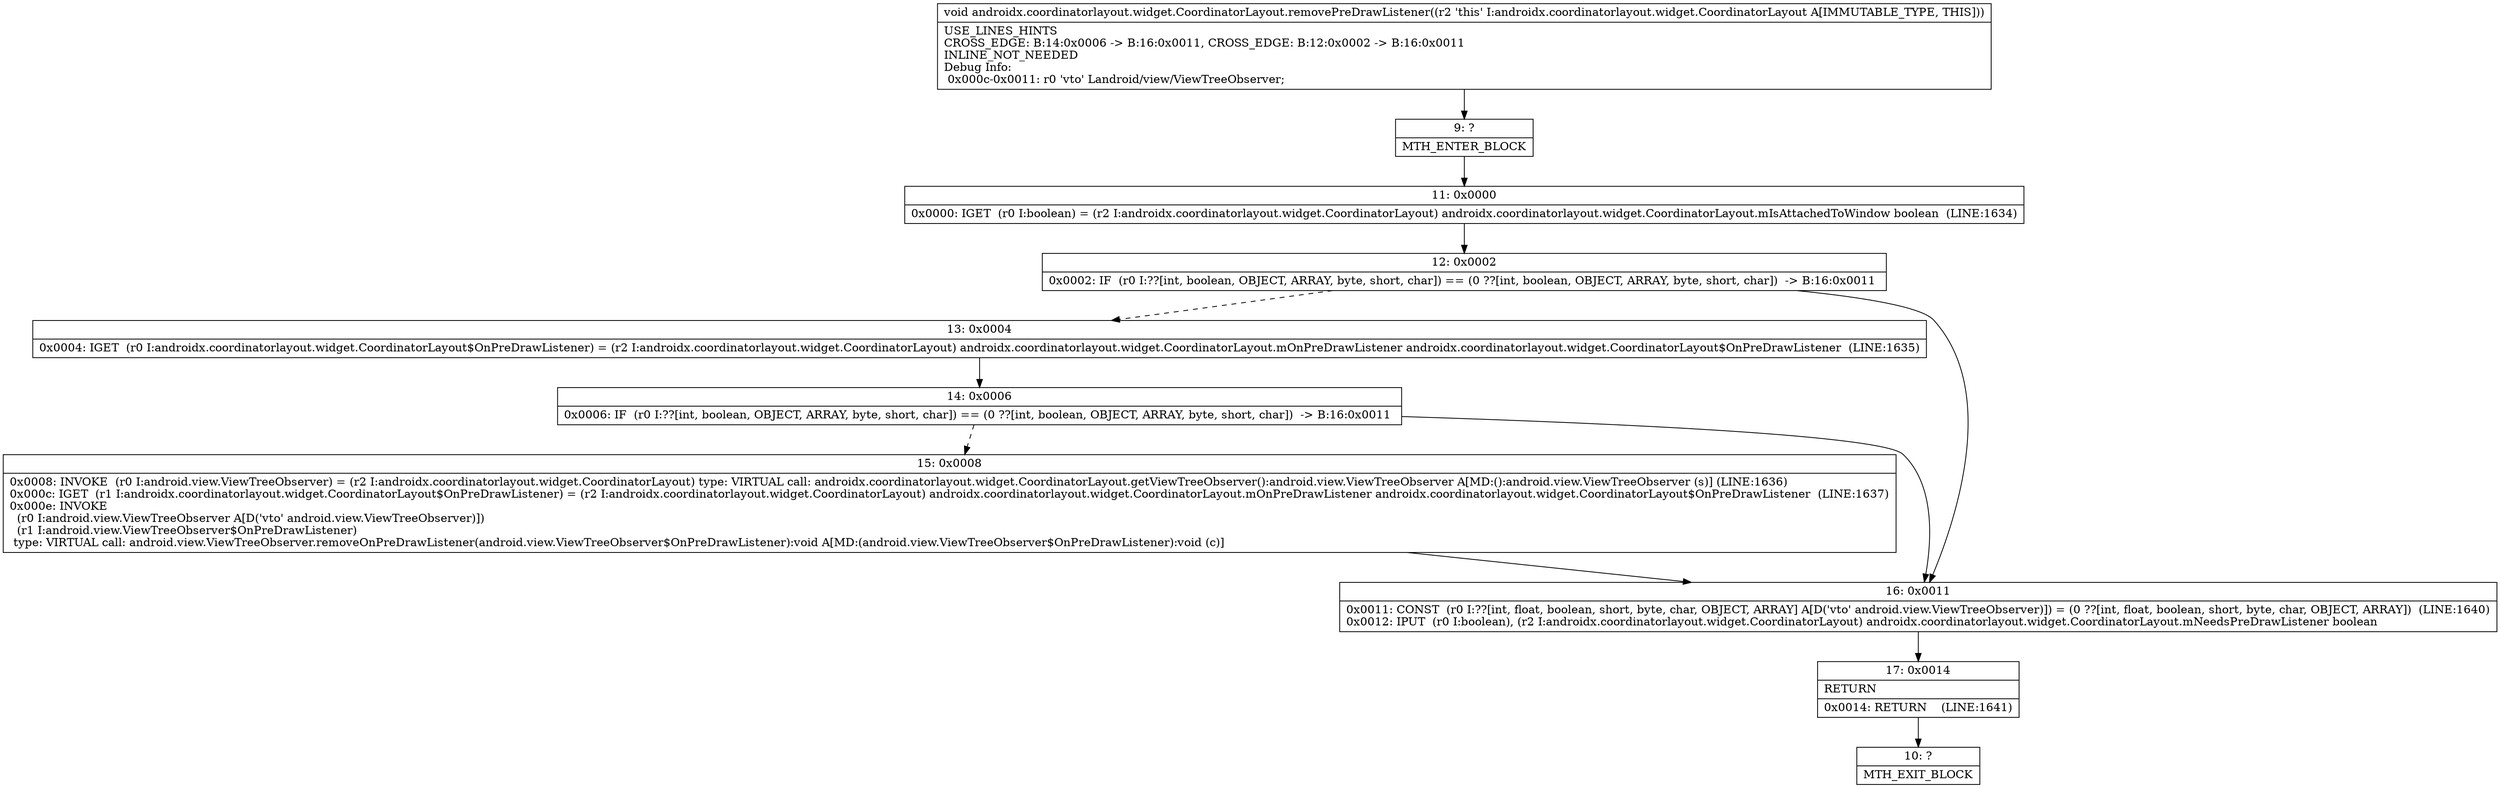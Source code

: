digraph "CFG forandroidx.coordinatorlayout.widget.CoordinatorLayout.removePreDrawListener()V" {
Node_9 [shape=record,label="{9\:\ ?|MTH_ENTER_BLOCK\l}"];
Node_11 [shape=record,label="{11\:\ 0x0000|0x0000: IGET  (r0 I:boolean) = (r2 I:androidx.coordinatorlayout.widget.CoordinatorLayout) androidx.coordinatorlayout.widget.CoordinatorLayout.mIsAttachedToWindow boolean  (LINE:1634)\l}"];
Node_12 [shape=record,label="{12\:\ 0x0002|0x0002: IF  (r0 I:??[int, boolean, OBJECT, ARRAY, byte, short, char]) == (0 ??[int, boolean, OBJECT, ARRAY, byte, short, char])  \-\> B:16:0x0011 \l}"];
Node_13 [shape=record,label="{13\:\ 0x0004|0x0004: IGET  (r0 I:androidx.coordinatorlayout.widget.CoordinatorLayout$OnPreDrawListener) = (r2 I:androidx.coordinatorlayout.widget.CoordinatorLayout) androidx.coordinatorlayout.widget.CoordinatorLayout.mOnPreDrawListener androidx.coordinatorlayout.widget.CoordinatorLayout$OnPreDrawListener  (LINE:1635)\l}"];
Node_14 [shape=record,label="{14\:\ 0x0006|0x0006: IF  (r0 I:??[int, boolean, OBJECT, ARRAY, byte, short, char]) == (0 ??[int, boolean, OBJECT, ARRAY, byte, short, char])  \-\> B:16:0x0011 \l}"];
Node_15 [shape=record,label="{15\:\ 0x0008|0x0008: INVOKE  (r0 I:android.view.ViewTreeObserver) = (r2 I:androidx.coordinatorlayout.widget.CoordinatorLayout) type: VIRTUAL call: androidx.coordinatorlayout.widget.CoordinatorLayout.getViewTreeObserver():android.view.ViewTreeObserver A[MD:():android.view.ViewTreeObserver (s)] (LINE:1636)\l0x000c: IGET  (r1 I:androidx.coordinatorlayout.widget.CoordinatorLayout$OnPreDrawListener) = (r2 I:androidx.coordinatorlayout.widget.CoordinatorLayout) androidx.coordinatorlayout.widget.CoordinatorLayout.mOnPreDrawListener androidx.coordinatorlayout.widget.CoordinatorLayout$OnPreDrawListener  (LINE:1637)\l0x000e: INVOKE  \l  (r0 I:android.view.ViewTreeObserver A[D('vto' android.view.ViewTreeObserver)])\l  (r1 I:android.view.ViewTreeObserver$OnPreDrawListener)\l type: VIRTUAL call: android.view.ViewTreeObserver.removeOnPreDrawListener(android.view.ViewTreeObserver$OnPreDrawListener):void A[MD:(android.view.ViewTreeObserver$OnPreDrawListener):void (c)]\l}"];
Node_16 [shape=record,label="{16\:\ 0x0011|0x0011: CONST  (r0 I:??[int, float, boolean, short, byte, char, OBJECT, ARRAY] A[D('vto' android.view.ViewTreeObserver)]) = (0 ??[int, float, boolean, short, byte, char, OBJECT, ARRAY])  (LINE:1640)\l0x0012: IPUT  (r0 I:boolean), (r2 I:androidx.coordinatorlayout.widget.CoordinatorLayout) androidx.coordinatorlayout.widget.CoordinatorLayout.mNeedsPreDrawListener boolean \l}"];
Node_17 [shape=record,label="{17\:\ 0x0014|RETURN\l|0x0014: RETURN    (LINE:1641)\l}"];
Node_10 [shape=record,label="{10\:\ ?|MTH_EXIT_BLOCK\l}"];
MethodNode[shape=record,label="{void androidx.coordinatorlayout.widget.CoordinatorLayout.removePreDrawListener((r2 'this' I:androidx.coordinatorlayout.widget.CoordinatorLayout A[IMMUTABLE_TYPE, THIS]))  | USE_LINES_HINTS\lCROSS_EDGE: B:14:0x0006 \-\> B:16:0x0011, CROSS_EDGE: B:12:0x0002 \-\> B:16:0x0011\lINLINE_NOT_NEEDED\lDebug Info:\l  0x000c\-0x0011: r0 'vto' Landroid\/view\/ViewTreeObserver;\l}"];
MethodNode -> Node_9;Node_9 -> Node_11;
Node_11 -> Node_12;
Node_12 -> Node_13[style=dashed];
Node_12 -> Node_16;
Node_13 -> Node_14;
Node_14 -> Node_15[style=dashed];
Node_14 -> Node_16;
Node_15 -> Node_16;
Node_16 -> Node_17;
Node_17 -> Node_10;
}

